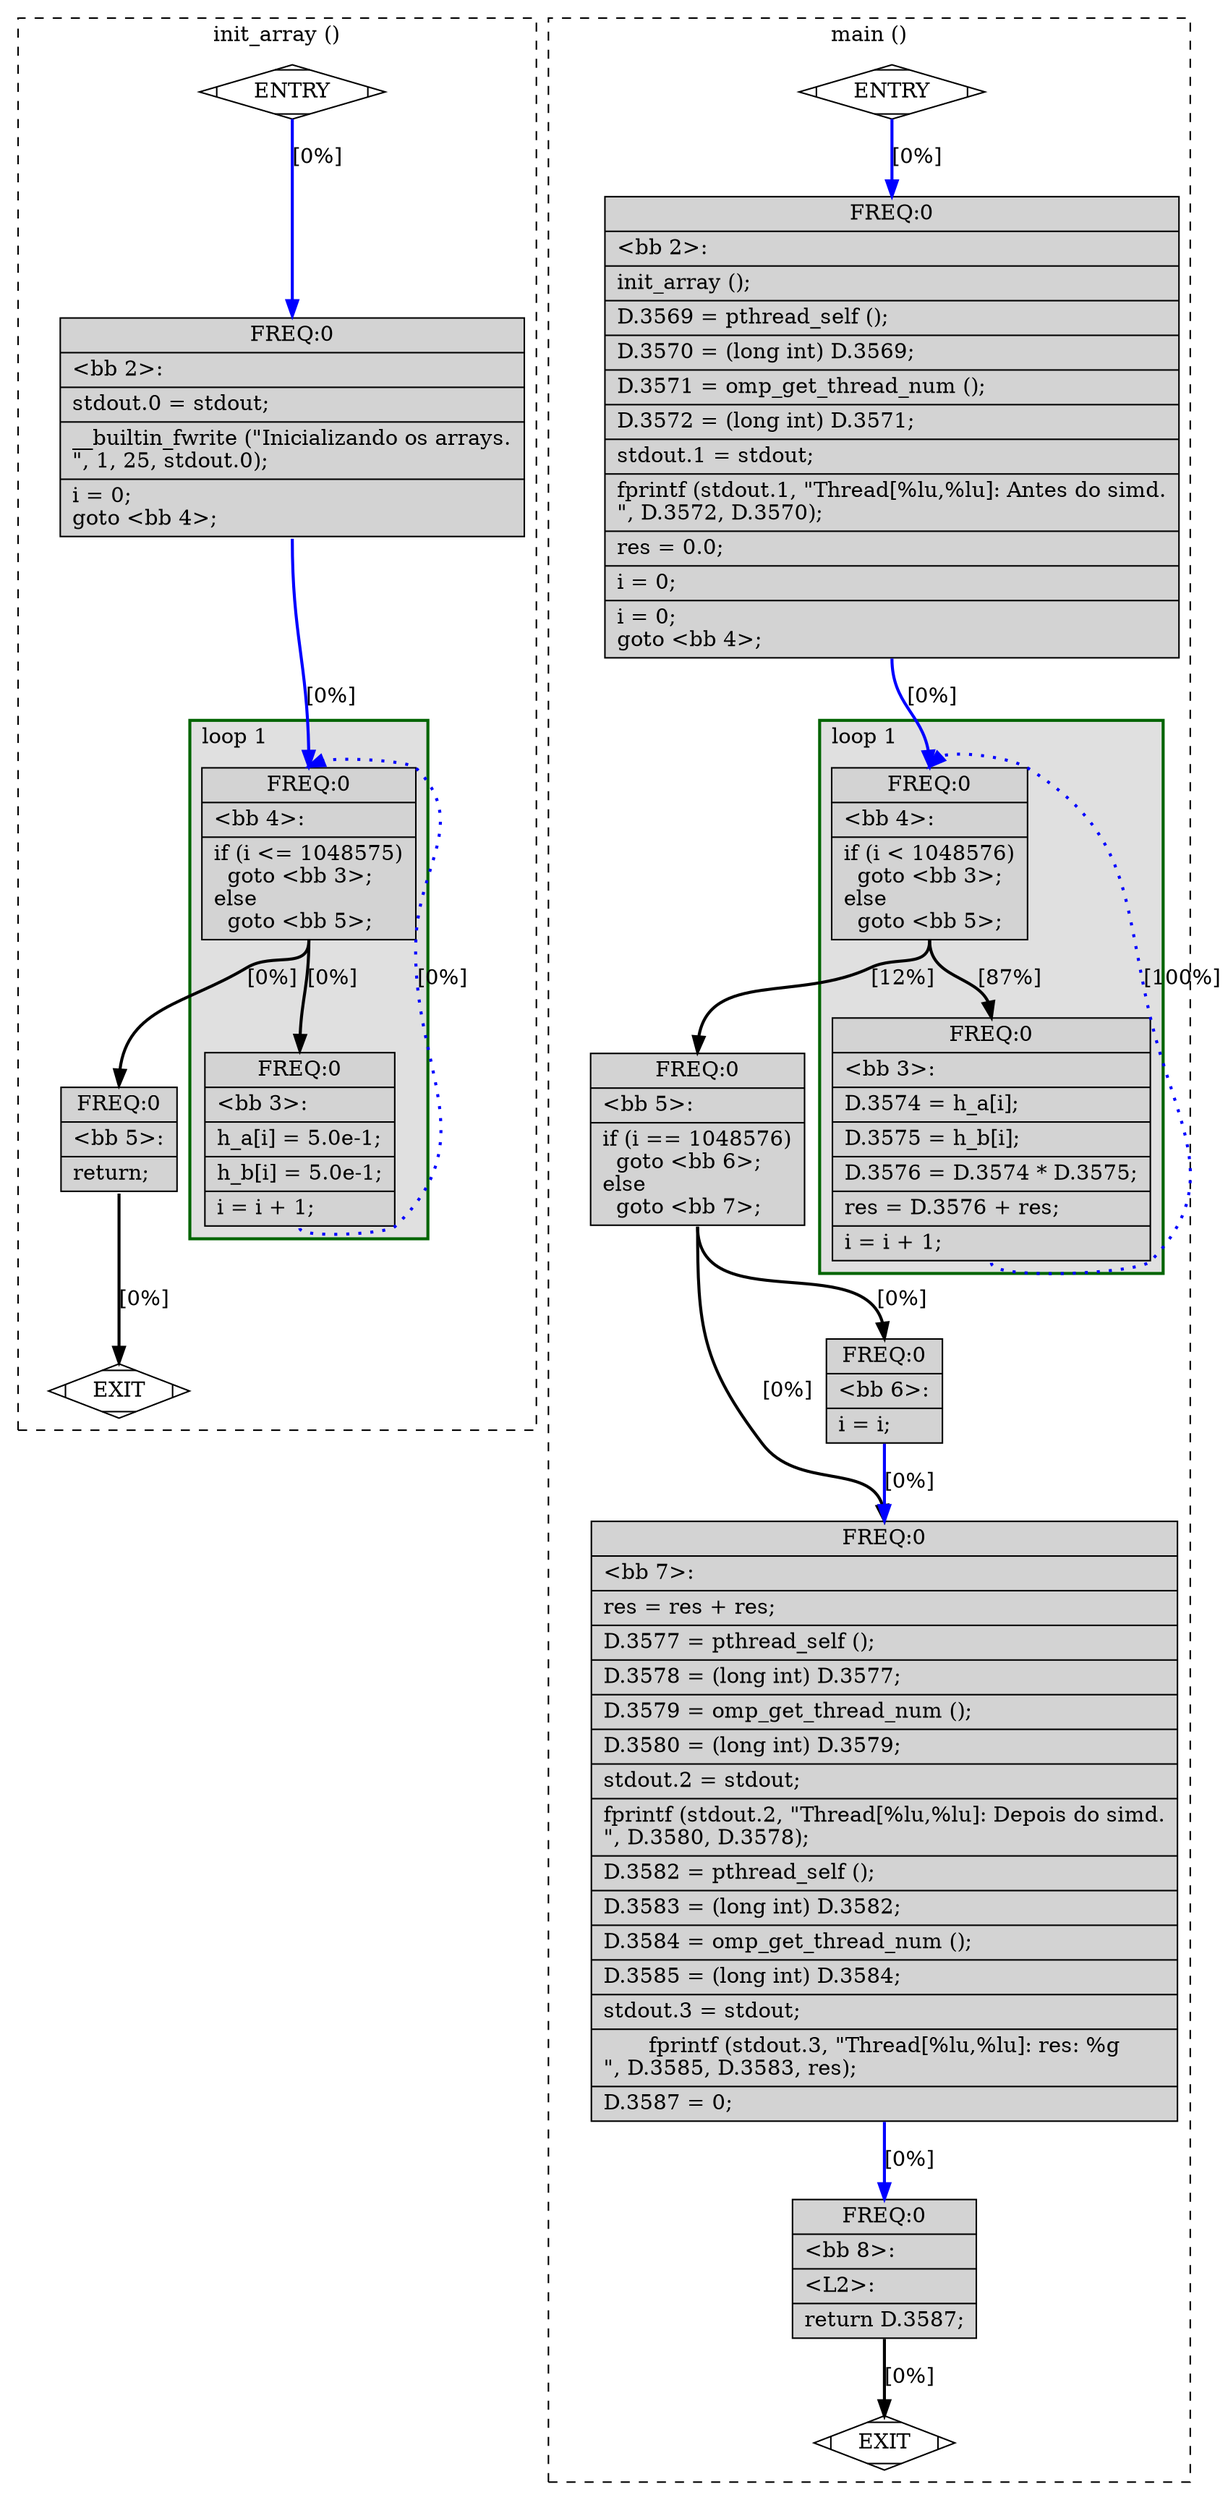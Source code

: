 digraph "example-simd.c.017t.fixup_cfg1" {
overlap=false;
subgraph "cluster_init_array" {
	style="dashed";
	color="black";
	label="init_array ()";
	subgraph cluster_2_1 {
	style="filled";
	color="darkgreen";
	fillcolor="grey88";
	label="loop 1";
	labeljust=l;
	penwidth=2;
	fn_2_basic_block_4 [shape=record,style=filled,fillcolor=lightgrey,label="{ FREQ:0 |\<bb\ 4\>:\l\
|if\ (i\ \<=\ 1048575)\l\
\ \ goto\ \<bb\ 3\>;\l\
else\l\
\ \ goto\ \<bb\ 5\>;\l\
}"];

	fn_2_basic_block_3 [shape=record,style=filled,fillcolor=lightgrey,label="{ FREQ:0 |\<bb\ 3\>:\l\
|h_a[i]\ =\ 5.0e-1;\l\
|h_b[i]\ =\ 5.0e-1;\l\
|i\ =\ i\ +\ 1;\l\
}"];

	}
	fn_2_basic_block_0 [shape=Mdiamond,style=filled,fillcolor=white,label="ENTRY"];

	fn_2_basic_block_1 [shape=Mdiamond,style=filled,fillcolor=white,label="EXIT"];

	fn_2_basic_block_2 [shape=record,style=filled,fillcolor=lightgrey,label="{ FREQ:0 |\<bb\ 2\>:\l\
|stdout.0\ =\ stdout;\l\
|__builtin_fwrite\ (\"Inicializando\ os\ arrays.\n\",\ 1,\ 25,\ stdout.0);\l\
|i\ =\ 0;\l\
goto\ \<bb\ 4\>;\l\
}"];

	fn_2_basic_block_5 [shape=record,style=filled,fillcolor=lightgrey,label="{ FREQ:0 |\<bb\ 5\>:\l\
|return;\l\
}"];

	fn_2_basic_block_0:s -> fn_2_basic_block_2:n [style="solid,bold",color=blue,weight=100,constraint=true, label="[0%]"];
	fn_2_basic_block_2:s -> fn_2_basic_block_4:n [style="solid,bold",color=blue,weight=100,constraint=true, label="[0%]"];
	fn_2_basic_block_3:s -> fn_2_basic_block_4:n [style="dotted,bold",color=blue,weight=10,constraint=false, label="[0%]"];
	fn_2_basic_block_4:s -> fn_2_basic_block_3:n [style="solid,bold",color=black,weight=10,constraint=true, label="[0%]"];
	fn_2_basic_block_4:s -> fn_2_basic_block_5:n [style="solid,bold",color=black,weight=10,constraint=true, label="[0%]"];
	fn_2_basic_block_5:s -> fn_2_basic_block_1:n [style="solid,bold",color=black,weight=10,constraint=true, label="[0%]"];
	fn_2_basic_block_0:s -> fn_2_basic_block_1:n [style="invis",constraint=true];
}
subgraph "cluster_main" {
	style="dashed";
	color="black";
	label="main ()";
	subgraph cluster_3_1 {
	style="filled";
	color="darkgreen";
	fillcolor="grey88";
	label="loop 1";
	labeljust=l;
	penwidth=2;
	fn_3_basic_block_4 [shape=record,style=filled,fillcolor=lightgrey,label="{ FREQ:0 |\<bb\ 4\>:\l\
|if\ (i\ \<\ 1048576)\l\
\ \ goto\ \<bb\ 3\>;\l\
else\l\
\ \ goto\ \<bb\ 5\>;\l\
}"];

	fn_3_basic_block_3 [shape=record,style=filled,fillcolor=lightgrey,label="{ FREQ:0 |\<bb\ 3\>:\l\
|D.3574\ =\ h_a[i];\l\
|D.3575\ =\ h_b[i];\l\
|D.3576\ =\ D.3574\ *\ D.3575;\l\
|res\ =\ D.3576\ +\ res;\l\
|i\ =\ i\ +\ 1;\l\
}"];

	}
	fn_3_basic_block_0 [shape=Mdiamond,style=filled,fillcolor=white,label="ENTRY"];

	fn_3_basic_block_1 [shape=Mdiamond,style=filled,fillcolor=white,label="EXIT"];

	fn_3_basic_block_2 [shape=record,style=filled,fillcolor=lightgrey,label="{ FREQ:0 |\<bb\ 2\>:\l\
|init_array\ ();\l\
|D.3569\ =\ pthread_self\ ();\l\
|D.3570\ =\ (long\ int)\ D.3569;\l\
|D.3571\ =\ omp_get_thread_num\ ();\l\
|D.3572\ =\ (long\ int)\ D.3571;\l\
|stdout.1\ =\ stdout;\l\
|fprintf\ (stdout.1,\ \"Thread[%lu,%lu]:\ Antes\ do\ simd.\n\",\ D.3572,\ D.3570);\l\
|res\ =\ 0.0;\l\
|i\ =\ 0;\l\
|i\ =\ 0;\l\
goto\ \<bb\ 4\>;\l\
}"];

	fn_3_basic_block_5 [shape=record,style=filled,fillcolor=lightgrey,label="{ FREQ:0 |\<bb\ 5\>:\l\
|if\ (i\ ==\ 1048576)\l\
\ \ goto\ \<bb\ 6\>;\l\
else\l\
\ \ goto\ \<bb\ 7\>;\l\
}"];

	fn_3_basic_block_6 [shape=record,style=filled,fillcolor=lightgrey,label="{ FREQ:0 |\<bb\ 6\>:\l\
|i\ =\ i;\l\
}"];

	fn_3_basic_block_7 [shape=record,style=filled,fillcolor=lightgrey,label="{ FREQ:0 |\<bb\ 7\>:\l\
|res\ =\ res\ +\ res;\l\
|D.3577\ =\ pthread_self\ ();\l\
|D.3578\ =\ (long\ int)\ D.3577;\l\
|D.3579\ =\ omp_get_thread_num\ ();\l\
|D.3580\ =\ (long\ int)\ D.3579;\l\
|stdout.2\ =\ stdout;\l\
|fprintf\ (stdout.2,\ \"Thread[%lu,%lu]:\ Depois\ do\ simd.\n\",\ D.3580,\ D.3578);\l\
|D.3582\ =\ pthread_self\ ();\l\
|D.3583\ =\ (long\ int)\ D.3582;\l\
|D.3584\ =\ omp_get_thread_num\ ();\l\
|D.3585\ =\ (long\ int)\ D.3584;\l\
|stdout.3\ =\ stdout;\l\
|fprintf\ (stdout.3,\ \"Thread[%lu,%lu]:\ res:\ %g\n\",\ D.3585,\ D.3583,\ res);\l\
|D.3587\ =\ 0;\l\
}"];

	fn_3_basic_block_8 [shape=record,style=filled,fillcolor=lightgrey,label="{ FREQ:0 |\<bb\ 8\>:\l\
|\<L2\>:\l\
|return\ D.3587;\l\
}"];

	fn_3_basic_block_0:s -> fn_3_basic_block_2:n [style="solid,bold",color=blue,weight=100,constraint=true, label="[0%]"];
	fn_3_basic_block_2:s -> fn_3_basic_block_4:n [style="solid,bold",color=blue,weight=100,constraint=true, label="[0%]"];
	fn_3_basic_block_3:s -> fn_3_basic_block_4:n [style="dotted,bold",color=blue,weight=10,constraint=false, label="[100%]"];
	fn_3_basic_block_4:s -> fn_3_basic_block_3:n [style="solid,bold",color=black,weight=10,constraint=true, label="[87%]"];
	fn_3_basic_block_4:s -> fn_3_basic_block_5:n [style="solid,bold",color=black,weight=10,constraint=true, label="[12%]"];
	fn_3_basic_block_5:s -> fn_3_basic_block_6:n [style="solid,bold",color=black,weight=10,constraint=true, label="[0%]"];
	fn_3_basic_block_5:s -> fn_3_basic_block_7:n [style="solid,bold",color=black,weight=10,constraint=true, label="[0%]"];
	fn_3_basic_block_6:s -> fn_3_basic_block_7:n [style="solid,bold",color=blue,weight=100,constraint=true, label="[0%]"];
	fn_3_basic_block_7:s -> fn_3_basic_block_8:n [style="solid,bold",color=blue,weight=100,constraint=true, label="[0%]"];
	fn_3_basic_block_8:s -> fn_3_basic_block_1:n [style="solid,bold",color=black,weight=10,constraint=true, label="[0%]"];
	fn_3_basic_block_0:s -> fn_3_basic_block_1:n [style="invis",constraint=true];
}
}
